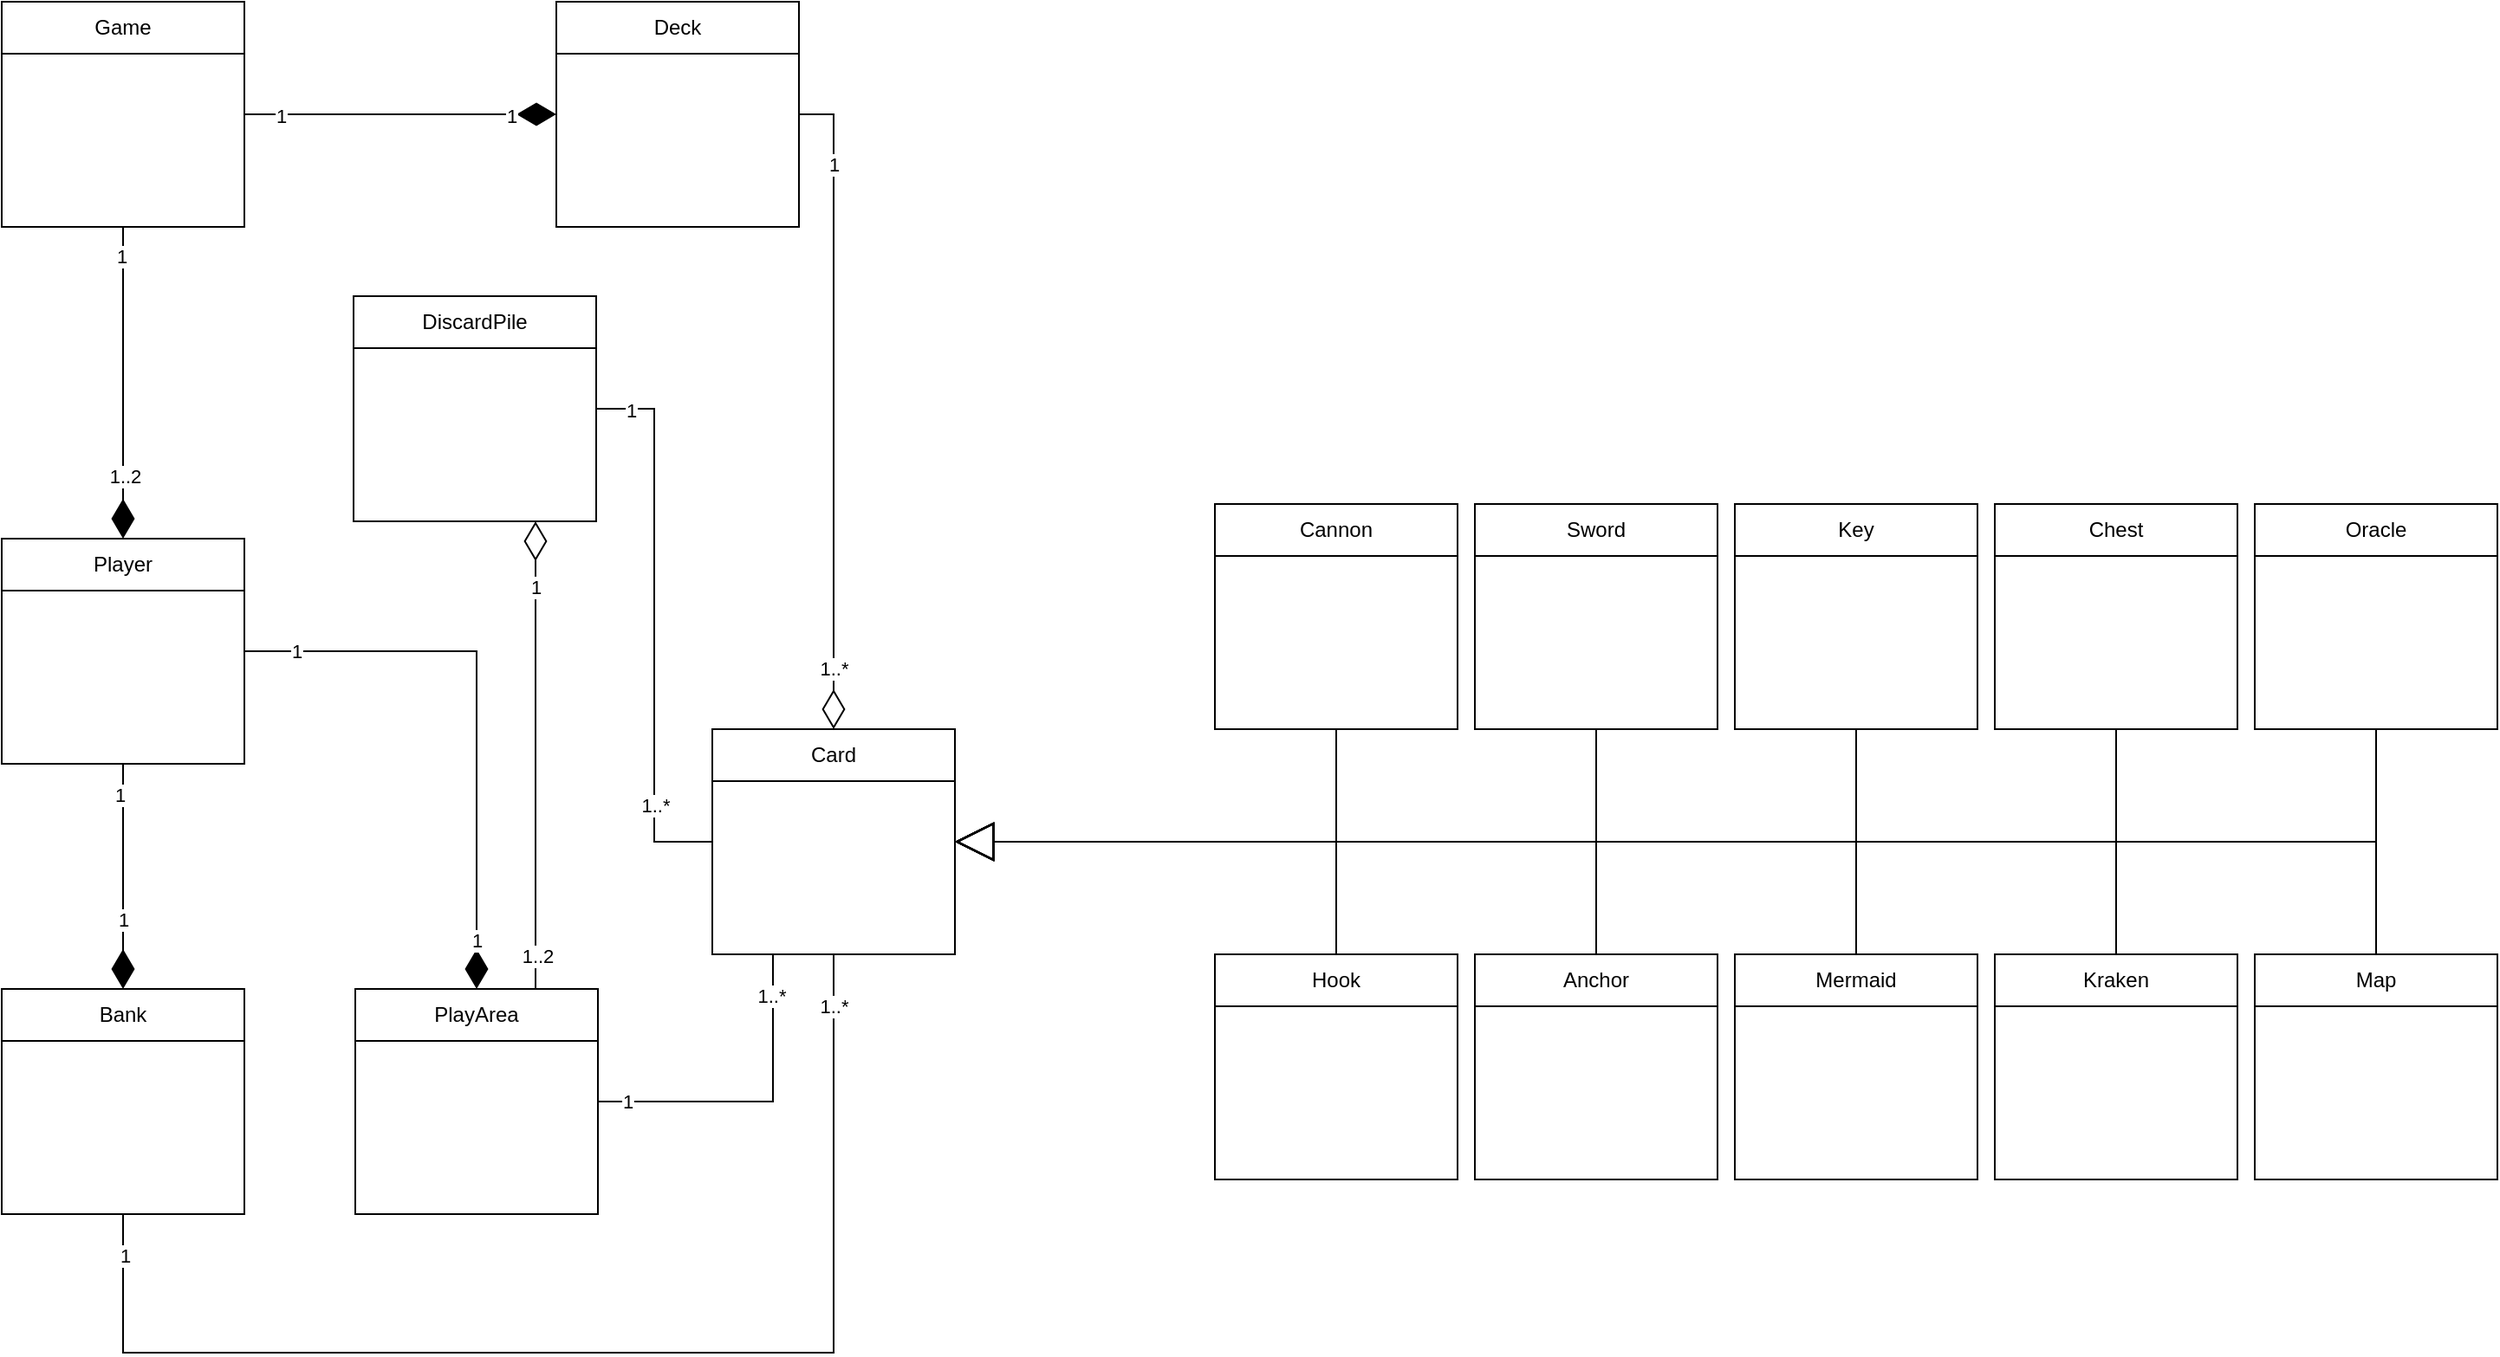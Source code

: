 <mxfile version="26.1.3">
  <diagram id="C5RBs43oDa-KdzZeNtuy" name="Page-1">
    <mxGraphModel dx="1728" dy="945" grid="1" gridSize="10" guides="1" tooltips="1" connect="1" arrows="1" fold="1" page="1" pageScale="1" pageWidth="827" pageHeight="1169" math="0" shadow="0">
      <root>
        <mxCell id="WIyWlLk6GJQsqaUBKTNV-0" />
        <mxCell id="WIyWlLk6GJQsqaUBKTNV-1" parent="WIyWlLk6GJQsqaUBKTNV-0" />
        <mxCell id="90HU7nI_Lky8rh1-gaz--16" style="edgeStyle=orthogonalEdgeStyle;rounded=0;orthogonalLoop=1;jettySize=auto;html=1;entryX=0.5;entryY=0;entryDx=0;entryDy=0;endArrow=diamondThin;endFill=1;endSize=20;" edge="1" parent="WIyWlLk6GJQsqaUBKTNV-1" source="90HU7nI_Lky8rh1-gaz--2" target="90HU7nI_Lky8rh1-gaz--9">
          <mxGeometry relative="1" as="geometry" />
        </mxCell>
        <mxCell id="90HU7nI_Lky8rh1-gaz--20" value="1" style="edgeLabel;html=1;align=center;verticalAlign=middle;resizable=0;points=[];" vertex="1" connectable="0" parent="90HU7nI_Lky8rh1-gaz--16">
          <mxGeometry x="0.692" y="1" relative="1" as="geometry">
            <mxPoint x="-1" y="-20" as="offset" />
          </mxGeometry>
        </mxCell>
        <mxCell id="90HU7nI_Lky8rh1-gaz--21" value="1" style="edgeLabel;html=1;align=center;verticalAlign=middle;resizable=0;points=[];" vertex="1" connectable="0" parent="90HU7nI_Lky8rh1-gaz--16">
          <mxGeometry x="-0.723" y="-2" relative="1" as="geometry">
            <mxPoint as="offset" />
          </mxGeometry>
        </mxCell>
        <mxCell id="90HU7nI_Lky8rh1-gaz--17" style="edgeStyle=orthogonalEdgeStyle;rounded=0;orthogonalLoop=1;jettySize=auto;html=1;entryX=0.5;entryY=0;entryDx=0;entryDy=0;endSize=20;endArrow=diamondThin;endFill=1;" edge="1" parent="WIyWlLk6GJQsqaUBKTNV-1" source="90HU7nI_Lky8rh1-gaz--2" target="90HU7nI_Lky8rh1-gaz--10">
          <mxGeometry relative="1" as="geometry" />
        </mxCell>
        <mxCell id="90HU7nI_Lky8rh1-gaz--22" value="1" style="edgeLabel;html=1;align=center;verticalAlign=middle;resizable=0;points=[];" vertex="1" connectable="0" parent="90HU7nI_Lky8rh1-gaz--17">
          <mxGeometry x="-0.933" y="-2" relative="1" as="geometry">
            <mxPoint x="19" y="-2" as="offset" />
          </mxGeometry>
        </mxCell>
        <mxCell id="90HU7nI_Lky8rh1-gaz--23" value="1" style="edgeLabel;html=1;align=center;verticalAlign=middle;resizable=0;points=[];" vertex="1" connectable="0" parent="90HU7nI_Lky8rh1-gaz--17">
          <mxGeometry x="0.83" relative="1" as="geometry">
            <mxPoint as="offset" />
          </mxGeometry>
        </mxCell>
        <mxCell id="90HU7nI_Lky8rh1-gaz--2" value="Player" style="swimlane;fontStyle=0;childLayout=stackLayout;horizontal=1;startSize=30;horizontalStack=0;resizeParent=1;resizeParentMax=0;resizeLast=0;collapsible=1;marginBottom=0;whiteSpace=wrap;html=1;" vertex="1" parent="WIyWlLk6GJQsqaUBKTNV-1">
          <mxGeometry x="70" y="400" width="140" height="130" as="geometry" />
        </mxCell>
        <mxCell id="90HU7nI_Lky8rh1-gaz--12" style="edgeStyle=orthogonalEdgeStyle;rounded=0;orthogonalLoop=1;jettySize=auto;html=1;entryX=0.5;entryY=0;entryDx=0;entryDy=0;endArrow=diamondThin;endFill=1;endSize=20;" edge="1" parent="WIyWlLk6GJQsqaUBKTNV-1" source="90HU7nI_Lky8rh1-gaz--7" target="90HU7nI_Lky8rh1-gaz--2">
          <mxGeometry relative="1" as="geometry" />
        </mxCell>
        <mxCell id="90HU7nI_Lky8rh1-gaz--14" value="1" style="edgeLabel;html=1;align=center;verticalAlign=middle;resizable=0;points=[];" vertex="1" connectable="0" parent="90HU7nI_Lky8rh1-gaz--12">
          <mxGeometry x="-0.811" y="-1" relative="1" as="geometry">
            <mxPoint as="offset" />
          </mxGeometry>
        </mxCell>
        <mxCell id="90HU7nI_Lky8rh1-gaz--27" value="1..2" style="edgeLabel;html=1;align=center;verticalAlign=middle;resizable=0;points=[];" vertex="1" connectable="0" parent="90HU7nI_Lky8rh1-gaz--12">
          <mxGeometry x="0.6" y="1" relative="1" as="geometry">
            <mxPoint as="offset" />
          </mxGeometry>
        </mxCell>
        <mxCell id="90HU7nI_Lky8rh1-gaz--15" style="edgeStyle=orthogonalEdgeStyle;rounded=0;orthogonalLoop=1;jettySize=auto;html=1;exitX=1;exitY=0.5;exitDx=0;exitDy=0;entryX=0;entryY=0.5;entryDx=0;entryDy=0;endArrow=diamondThin;endFill=1;endSize=20;" edge="1" parent="WIyWlLk6GJQsqaUBKTNV-1" source="90HU7nI_Lky8rh1-gaz--7" target="90HU7nI_Lky8rh1-gaz--11">
          <mxGeometry relative="1" as="geometry" />
        </mxCell>
        <mxCell id="90HU7nI_Lky8rh1-gaz--18" value="1" style="edgeLabel;html=1;align=center;verticalAlign=middle;resizable=0;points=[];" vertex="1" connectable="0" parent="90HU7nI_Lky8rh1-gaz--15">
          <mxGeometry x="0.711" y="-1" relative="1" as="geometry">
            <mxPoint as="offset" />
          </mxGeometry>
        </mxCell>
        <mxCell id="90HU7nI_Lky8rh1-gaz--19" value="1" style="edgeLabel;html=1;align=center;verticalAlign=middle;resizable=0;points=[];" vertex="1" connectable="0" parent="90HU7nI_Lky8rh1-gaz--15">
          <mxGeometry x="-0.767" y="-1" relative="1" as="geometry">
            <mxPoint as="offset" />
          </mxGeometry>
        </mxCell>
        <mxCell id="90HU7nI_Lky8rh1-gaz--7" value="Game" style="swimlane;fontStyle=0;childLayout=stackLayout;horizontal=1;startSize=30;horizontalStack=0;resizeParent=1;resizeParentMax=0;resizeLast=0;collapsible=1;marginBottom=0;whiteSpace=wrap;html=1;" vertex="1" parent="WIyWlLk6GJQsqaUBKTNV-1">
          <mxGeometry x="70" y="90" width="140" height="130" as="geometry" />
        </mxCell>
        <mxCell id="90HU7nI_Lky8rh1-gaz--8" value="Card" style="swimlane;fontStyle=0;childLayout=stackLayout;horizontal=1;startSize=30;horizontalStack=0;resizeParent=1;resizeParentMax=0;resizeLast=0;collapsible=1;marginBottom=0;whiteSpace=wrap;html=1;" vertex="1" parent="WIyWlLk6GJQsqaUBKTNV-1">
          <mxGeometry x="480" y="510" width="140" height="130" as="geometry" />
        </mxCell>
        <mxCell id="90HU7nI_Lky8rh1-gaz--24" style="edgeStyle=orthogonalEdgeStyle;rounded=0;orthogonalLoop=1;jettySize=auto;html=1;entryX=0.5;entryY=1;entryDx=0;entryDy=0;endArrow=none;startFill=0;" edge="1" parent="WIyWlLk6GJQsqaUBKTNV-1" source="90HU7nI_Lky8rh1-gaz--9" target="90HU7nI_Lky8rh1-gaz--8">
          <mxGeometry relative="1" as="geometry">
            <Array as="points">
              <mxPoint x="140" y="870" />
              <mxPoint x="550" y="870" />
            </Array>
          </mxGeometry>
        </mxCell>
        <mxCell id="90HU7nI_Lky8rh1-gaz--25" value="1" style="edgeLabel;html=1;align=center;verticalAlign=middle;resizable=0;points=[];" vertex="1" connectable="0" parent="90HU7nI_Lky8rh1-gaz--24">
          <mxGeometry x="-0.933" y="1" relative="1" as="geometry">
            <mxPoint as="offset" />
          </mxGeometry>
        </mxCell>
        <mxCell id="90HU7nI_Lky8rh1-gaz--26" value="1..*" style="edgeLabel;html=1;align=center;verticalAlign=middle;resizable=0;points=[];" vertex="1" connectable="0" parent="90HU7nI_Lky8rh1-gaz--24">
          <mxGeometry x="0.917" relative="1" as="geometry">
            <mxPoint as="offset" />
          </mxGeometry>
        </mxCell>
        <mxCell id="90HU7nI_Lky8rh1-gaz--9" value="Bank" style="swimlane;fontStyle=0;childLayout=stackLayout;horizontal=1;startSize=30;horizontalStack=0;resizeParent=1;resizeParentMax=0;resizeLast=0;collapsible=1;marginBottom=0;whiteSpace=wrap;html=1;" vertex="1" parent="WIyWlLk6GJQsqaUBKTNV-1">
          <mxGeometry x="70" y="660" width="140" height="130" as="geometry" />
        </mxCell>
        <mxCell id="90HU7nI_Lky8rh1-gaz--28" style="edgeStyle=orthogonalEdgeStyle;rounded=0;orthogonalLoop=1;jettySize=auto;html=1;entryX=0.25;entryY=1;entryDx=0;entryDy=0;endArrow=none;startFill=0;" edge="1" parent="WIyWlLk6GJQsqaUBKTNV-1" source="90HU7nI_Lky8rh1-gaz--10" target="90HU7nI_Lky8rh1-gaz--8">
          <mxGeometry relative="1" as="geometry" />
        </mxCell>
        <mxCell id="90HU7nI_Lky8rh1-gaz--29" value="1" style="edgeLabel;html=1;align=center;verticalAlign=middle;resizable=0;points=[];" vertex="1" connectable="0" parent="90HU7nI_Lky8rh1-gaz--28">
          <mxGeometry x="-0.817" relative="1" as="geometry">
            <mxPoint as="offset" />
          </mxGeometry>
        </mxCell>
        <mxCell id="90HU7nI_Lky8rh1-gaz--30" value="1..*" style="edgeLabel;html=1;align=center;verticalAlign=middle;resizable=0;points=[];" vertex="1" connectable="0" parent="90HU7nI_Lky8rh1-gaz--28">
          <mxGeometry x="0.742" y="1" relative="1" as="geometry">
            <mxPoint as="offset" />
          </mxGeometry>
        </mxCell>
        <mxCell id="90HU7nI_Lky8rh1-gaz--74" style="edgeStyle=orthogonalEdgeStyle;rounded=0;orthogonalLoop=1;jettySize=auto;html=1;entryX=0.75;entryY=1;entryDx=0;entryDy=0;endSize=20;endArrow=diamondThin;endFill=0;" edge="1" parent="WIyWlLk6GJQsqaUBKTNV-1" source="90HU7nI_Lky8rh1-gaz--10" target="90HU7nI_Lky8rh1-gaz--66">
          <mxGeometry relative="1" as="geometry">
            <Array as="points">
              <mxPoint x="378" y="600" />
              <mxPoint x="378" y="600" />
            </Array>
          </mxGeometry>
        </mxCell>
        <mxCell id="90HU7nI_Lky8rh1-gaz--75" value="1..2" style="edgeLabel;html=1;align=center;verticalAlign=middle;resizable=0;points=[];" vertex="1" connectable="0" parent="90HU7nI_Lky8rh1-gaz--74">
          <mxGeometry x="-0.858" y="-1" relative="1" as="geometry">
            <mxPoint as="offset" />
          </mxGeometry>
        </mxCell>
        <mxCell id="90HU7nI_Lky8rh1-gaz--76" value="1" style="edgeLabel;html=1;align=center;verticalAlign=middle;resizable=0;points=[];" vertex="1" connectable="0" parent="90HU7nI_Lky8rh1-gaz--74">
          <mxGeometry x="0.722" relative="1" as="geometry">
            <mxPoint as="offset" />
          </mxGeometry>
        </mxCell>
        <mxCell id="90HU7nI_Lky8rh1-gaz--10" value="PlayArea" style="swimlane;fontStyle=0;childLayout=stackLayout;horizontal=1;startSize=30;horizontalStack=0;resizeParent=1;resizeParentMax=0;resizeLast=0;collapsible=1;marginBottom=0;whiteSpace=wrap;html=1;" vertex="1" parent="WIyWlLk6GJQsqaUBKTNV-1">
          <mxGeometry x="274" y="660" width="140" height="130" as="geometry" />
        </mxCell>
        <mxCell id="90HU7nI_Lky8rh1-gaz--31" style="edgeStyle=orthogonalEdgeStyle;rounded=0;orthogonalLoop=1;jettySize=auto;html=1;entryX=0.5;entryY=0;entryDx=0;entryDy=0;endArrow=diamondThin;endFill=0;endSize=20;" edge="1" parent="WIyWlLk6GJQsqaUBKTNV-1" source="90HU7nI_Lky8rh1-gaz--11" target="90HU7nI_Lky8rh1-gaz--8">
          <mxGeometry relative="1" as="geometry">
            <Array as="points">
              <mxPoint x="550" y="155" />
            </Array>
          </mxGeometry>
        </mxCell>
        <mxCell id="90HU7nI_Lky8rh1-gaz--32" value="1..*" style="edgeLabel;html=1;align=center;verticalAlign=middle;resizable=0;points=[];" vertex="1" connectable="0" parent="90HU7nI_Lky8rh1-gaz--31">
          <mxGeometry x="0.813" relative="1" as="geometry">
            <mxPoint as="offset" />
          </mxGeometry>
        </mxCell>
        <mxCell id="90HU7nI_Lky8rh1-gaz--33" value="1" style="edgeLabel;html=1;align=center;verticalAlign=middle;resizable=0;points=[];" vertex="1" connectable="0" parent="90HU7nI_Lky8rh1-gaz--31">
          <mxGeometry x="-0.739" relative="1" as="geometry">
            <mxPoint as="offset" />
          </mxGeometry>
        </mxCell>
        <mxCell id="90HU7nI_Lky8rh1-gaz--11" value="Deck" style="swimlane;fontStyle=0;childLayout=stackLayout;horizontal=1;startSize=30;horizontalStack=0;resizeParent=1;resizeParentMax=0;resizeLast=0;collapsible=1;marginBottom=0;whiteSpace=wrap;html=1;" vertex="1" parent="WIyWlLk6GJQsqaUBKTNV-1">
          <mxGeometry x="390" y="90" width="140" height="130" as="geometry" />
        </mxCell>
        <mxCell id="90HU7nI_Lky8rh1-gaz--58" value="" style="edgeStyle=orthogonalEdgeStyle;rounded=0;orthogonalLoop=1;jettySize=auto;html=1;entryX=1;entryY=0.5;entryDx=0;entryDy=0;endArrow=block;startFill=0;endFill=0;endSize=20;" edge="1" parent="WIyWlLk6GJQsqaUBKTNV-1" source="90HU7nI_Lky8rh1-gaz--34" target="90HU7nI_Lky8rh1-gaz--8">
          <mxGeometry relative="1" as="geometry">
            <Array as="points">
              <mxPoint x="840" y="575" />
            </Array>
          </mxGeometry>
        </mxCell>
        <mxCell id="90HU7nI_Lky8rh1-gaz--34" value="Cannon" style="swimlane;fontStyle=0;childLayout=stackLayout;horizontal=1;startSize=30;horizontalStack=0;resizeParent=1;resizeParentMax=0;resizeLast=0;collapsible=1;marginBottom=0;whiteSpace=wrap;html=1;" vertex="1" parent="WIyWlLk6GJQsqaUBKTNV-1">
          <mxGeometry x="770" y="380" width="140" height="130" as="geometry" />
        </mxCell>
        <mxCell id="90HU7nI_Lky8rh1-gaz--57" style="edgeStyle=orthogonalEdgeStyle;rounded=0;orthogonalLoop=1;jettySize=auto;html=1;entryX=1;entryY=0.5;entryDx=0;entryDy=0;endArrow=block;startFill=0;endSize=20;endFill=0;" edge="1" parent="WIyWlLk6GJQsqaUBKTNV-1" source="90HU7nI_Lky8rh1-gaz--35" target="90HU7nI_Lky8rh1-gaz--8">
          <mxGeometry relative="1" as="geometry">
            <Array as="points">
              <mxPoint x="990" y="575" />
            </Array>
          </mxGeometry>
        </mxCell>
        <mxCell id="90HU7nI_Lky8rh1-gaz--35" value="Sword" style="swimlane;fontStyle=0;childLayout=stackLayout;horizontal=1;startSize=30;horizontalStack=0;resizeParent=1;resizeParentMax=0;resizeLast=0;collapsible=1;marginBottom=0;whiteSpace=wrap;html=1;" vertex="1" parent="WIyWlLk6GJQsqaUBKTNV-1">
          <mxGeometry x="920" y="380" width="140" height="130" as="geometry" />
        </mxCell>
        <mxCell id="90HU7nI_Lky8rh1-gaz--54" style="edgeStyle=orthogonalEdgeStyle;rounded=0;orthogonalLoop=1;jettySize=auto;html=1;entryX=1;entryY=0.5;entryDx=0;entryDy=0;endArrow=block;startFill=0;endSize=20;endFill=0;" edge="1" parent="WIyWlLk6GJQsqaUBKTNV-1" source="90HU7nI_Lky8rh1-gaz--36" target="90HU7nI_Lky8rh1-gaz--8">
          <mxGeometry relative="1" as="geometry">
            <Array as="points">
              <mxPoint x="1140" y="575" />
            </Array>
          </mxGeometry>
        </mxCell>
        <mxCell id="90HU7nI_Lky8rh1-gaz--36" value="Key" style="swimlane;fontStyle=0;childLayout=stackLayout;horizontal=1;startSize=30;horizontalStack=0;resizeParent=1;resizeParentMax=0;resizeLast=0;collapsible=1;marginBottom=0;whiteSpace=wrap;html=1;" vertex="1" parent="WIyWlLk6GJQsqaUBKTNV-1">
          <mxGeometry x="1070" y="380" width="140" height="130" as="geometry" />
        </mxCell>
        <mxCell id="90HU7nI_Lky8rh1-gaz--46" style="edgeStyle=orthogonalEdgeStyle;rounded=0;orthogonalLoop=1;jettySize=auto;html=1;entryX=1;entryY=0.5;entryDx=0;entryDy=0;endArrow=block;startFill=0;endFill=0;endSize=20;" edge="1" parent="WIyWlLk6GJQsqaUBKTNV-1" source="90HU7nI_Lky8rh1-gaz--37" target="90HU7nI_Lky8rh1-gaz--8">
          <mxGeometry relative="1" as="geometry">
            <mxPoint x="1290" y="570" as="targetPoint" />
            <Array as="points">
              <mxPoint x="1290" y="575" />
            </Array>
          </mxGeometry>
        </mxCell>
        <mxCell id="90HU7nI_Lky8rh1-gaz--37" value="Chest" style="swimlane;fontStyle=0;childLayout=stackLayout;horizontal=1;startSize=30;horizontalStack=0;resizeParent=1;resizeParentMax=0;resizeLast=0;collapsible=1;marginBottom=0;whiteSpace=wrap;html=1;" vertex="1" parent="WIyWlLk6GJQsqaUBKTNV-1">
          <mxGeometry x="1220" y="380" width="140" height="130" as="geometry" />
        </mxCell>
        <mxCell id="90HU7nI_Lky8rh1-gaz--59" style="edgeStyle=orthogonalEdgeStyle;rounded=0;orthogonalLoop=1;jettySize=auto;html=1;entryX=1;entryY=0.5;entryDx=0;entryDy=0;endArrow=block;startFill=0;endFill=0;endSize=20;" edge="1" parent="WIyWlLk6GJQsqaUBKTNV-1" source="90HU7nI_Lky8rh1-gaz--38" target="90HU7nI_Lky8rh1-gaz--8">
          <mxGeometry relative="1" as="geometry">
            <Array as="points">
              <mxPoint x="840" y="575" />
            </Array>
          </mxGeometry>
        </mxCell>
        <mxCell id="90HU7nI_Lky8rh1-gaz--38" value="Hook" style="swimlane;fontStyle=0;childLayout=stackLayout;horizontal=1;startSize=30;horizontalStack=0;resizeParent=1;resizeParentMax=0;resizeLast=0;collapsible=1;marginBottom=0;whiteSpace=wrap;html=1;" vertex="1" parent="WIyWlLk6GJQsqaUBKTNV-1">
          <mxGeometry x="770" y="640" width="140" height="130" as="geometry" />
        </mxCell>
        <mxCell id="90HU7nI_Lky8rh1-gaz--44" style="edgeStyle=orthogonalEdgeStyle;rounded=0;orthogonalLoop=1;jettySize=auto;html=1;entryX=1;entryY=0.5;entryDx=0;entryDy=0;endArrow=block;startFill=0;endFill=0;endSize=20;" edge="1" parent="WIyWlLk6GJQsqaUBKTNV-1" source="90HU7nI_Lky8rh1-gaz--39" target="90HU7nI_Lky8rh1-gaz--8">
          <mxGeometry relative="1" as="geometry">
            <Array as="points">
              <mxPoint x="1440" y="575" />
            </Array>
          </mxGeometry>
        </mxCell>
        <mxCell id="90HU7nI_Lky8rh1-gaz--39" value="Oracle" style="swimlane;fontStyle=0;childLayout=stackLayout;horizontal=1;startSize=30;horizontalStack=0;resizeParent=1;resizeParentMax=0;resizeLast=0;collapsible=1;marginBottom=0;whiteSpace=wrap;html=1;" vertex="1" parent="WIyWlLk6GJQsqaUBKTNV-1">
          <mxGeometry x="1370" y="380" width="140" height="130" as="geometry" />
        </mxCell>
        <mxCell id="90HU7nI_Lky8rh1-gaz--45" style="edgeStyle=orthogonalEdgeStyle;rounded=0;orthogonalLoop=1;jettySize=auto;html=1;entryX=1;entryY=0.5;entryDx=0;entryDy=0;endArrow=block;startFill=0;endSize=20;endFill=0;" edge="1" parent="WIyWlLk6GJQsqaUBKTNV-1" source="90HU7nI_Lky8rh1-gaz--40" target="90HU7nI_Lky8rh1-gaz--8">
          <mxGeometry relative="1" as="geometry">
            <Array as="points">
              <mxPoint x="1440" y="575" />
            </Array>
          </mxGeometry>
        </mxCell>
        <mxCell id="90HU7nI_Lky8rh1-gaz--40" value="Map" style="swimlane;fontStyle=0;childLayout=stackLayout;horizontal=1;startSize=30;horizontalStack=0;resizeParent=1;resizeParentMax=0;resizeLast=0;collapsible=1;marginBottom=0;whiteSpace=wrap;html=1;" vertex="1" parent="WIyWlLk6GJQsqaUBKTNV-1">
          <mxGeometry x="1370" y="640" width="140" height="130" as="geometry" />
        </mxCell>
        <mxCell id="90HU7nI_Lky8rh1-gaz--55" style="edgeStyle=orthogonalEdgeStyle;rounded=0;orthogonalLoop=1;jettySize=auto;html=1;entryX=1;entryY=0.5;entryDx=0;entryDy=0;endArrow=block;startFill=0;endFill=0;endSize=20;" edge="1" parent="WIyWlLk6GJQsqaUBKTNV-1" source="90HU7nI_Lky8rh1-gaz--41" target="90HU7nI_Lky8rh1-gaz--8">
          <mxGeometry relative="1" as="geometry">
            <Array as="points">
              <mxPoint x="1140" y="575" />
            </Array>
          </mxGeometry>
        </mxCell>
        <mxCell id="90HU7nI_Lky8rh1-gaz--41" value="Mermaid" style="swimlane;fontStyle=0;childLayout=stackLayout;horizontal=1;startSize=30;horizontalStack=0;resizeParent=1;resizeParentMax=0;resizeLast=0;collapsible=1;marginBottom=0;whiteSpace=wrap;html=1;" vertex="1" parent="WIyWlLk6GJQsqaUBKTNV-1">
          <mxGeometry x="1070" y="640" width="140" height="130" as="geometry" />
        </mxCell>
        <mxCell id="90HU7nI_Lky8rh1-gaz--47" style="edgeStyle=orthogonalEdgeStyle;rounded=0;orthogonalLoop=1;jettySize=auto;html=1;entryX=1;entryY=0.5;entryDx=0;entryDy=0;endArrow=block;startFill=0;endFill=0;endSize=20;" edge="1" parent="WIyWlLk6GJQsqaUBKTNV-1" source="90HU7nI_Lky8rh1-gaz--42" target="90HU7nI_Lky8rh1-gaz--8">
          <mxGeometry relative="1" as="geometry">
            <mxPoint x="610" y="580" as="targetPoint" />
            <Array as="points">
              <mxPoint x="1290" y="575" />
            </Array>
          </mxGeometry>
        </mxCell>
        <mxCell id="90HU7nI_Lky8rh1-gaz--42" value="Kraken" style="swimlane;fontStyle=0;childLayout=stackLayout;horizontal=1;startSize=30;horizontalStack=0;resizeParent=1;resizeParentMax=0;resizeLast=0;collapsible=1;marginBottom=0;whiteSpace=wrap;html=1;" vertex="1" parent="WIyWlLk6GJQsqaUBKTNV-1">
          <mxGeometry x="1220" y="640" width="140" height="130" as="geometry" />
        </mxCell>
        <mxCell id="90HU7nI_Lky8rh1-gaz--56" style="edgeStyle=orthogonalEdgeStyle;rounded=0;orthogonalLoop=1;jettySize=auto;html=1;entryX=1;entryY=0.5;entryDx=0;entryDy=0;endArrow=block;startFill=0;endFill=0;endSize=20;" edge="1" parent="WIyWlLk6GJQsqaUBKTNV-1" source="90HU7nI_Lky8rh1-gaz--43" target="90HU7nI_Lky8rh1-gaz--8">
          <mxGeometry relative="1" as="geometry">
            <Array as="points">
              <mxPoint x="990" y="575" />
            </Array>
          </mxGeometry>
        </mxCell>
        <mxCell id="90HU7nI_Lky8rh1-gaz--43" value="Anchor" style="swimlane;fontStyle=0;childLayout=stackLayout;horizontal=1;startSize=30;horizontalStack=0;resizeParent=1;resizeParentMax=0;resizeLast=0;collapsible=1;marginBottom=0;whiteSpace=wrap;html=1;" vertex="1" parent="WIyWlLk6GJQsqaUBKTNV-1">
          <mxGeometry x="920" y="640" width="140" height="130" as="geometry" />
        </mxCell>
        <mxCell id="90HU7nI_Lky8rh1-gaz--71" style="edgeStyle=orthogonalEdgeStyle;rounded=0;orthogonalLoop=1;jettySize=auto;html=1;entryX=0;entryY=0.5;entryDx=0;entryDy=0;endArrow=none;startFill=0;" edge="1" parent="WIyWlLk6GJQsqaUBKTNV-1" source="90HU7nI_Lky8rh1-gaz--66" target="90HU7nI_Lky8rh1-gaz--8">
          <mxGeometry relative="1" as="geometry" />
        </mxCell>
        <mxCell id="90HU7nI_Lky8rh1-gaz--72" value="1" style="edgeLabel;html=1;align=center;verticalAlign=middle;resizable=0;points=[];" vertex="1" connectable="0" parent="90HU7nI_Lky8rh1-gaz--71">
          <mxGeometry x="-0.875" y="-1" relative="1" as="geometry">
            <mxPoint as="offset" />
          </mxGeometry>
        </mxCell>
        <mxCell id="90HU7nI_Lky8rh1-gaz--73" value="1..*" style="edgeLabel;html=1;align=center;verticalAlign=middle;resizable=0;points=[];" vertex="1" connectable="0" parent="90HU7nI_Lky8rh1-gaz--71">
          <mxGeometry x="0.657" relative="1" as="geometry">
            <mxPoint as="offset" />
          </mxGeometry>
        </mxCell>
        <mxCell id="90HU7nI_Lky8rh1-gaz--66" value="DiscardPile" style="swimlane;fontStyle=0;childLayout=stackLayout;horizontal=1;startSize=30;horizontalStack=0;resizeParent=1;resizeParentMax=0;resizeLast=0;collapsible=1;marginBottom=0;whiteSpace=wrap;html=1;" vertex="1" parent="WIyWlLk6GJQsqaUBKTNV-1">
          <mxGeometry x="273" y="260" width="140" height="130" as="geometry" />
        </mxCell>
      </root>
    </mxGraphModel>
  </diagram>
</mxfile>
